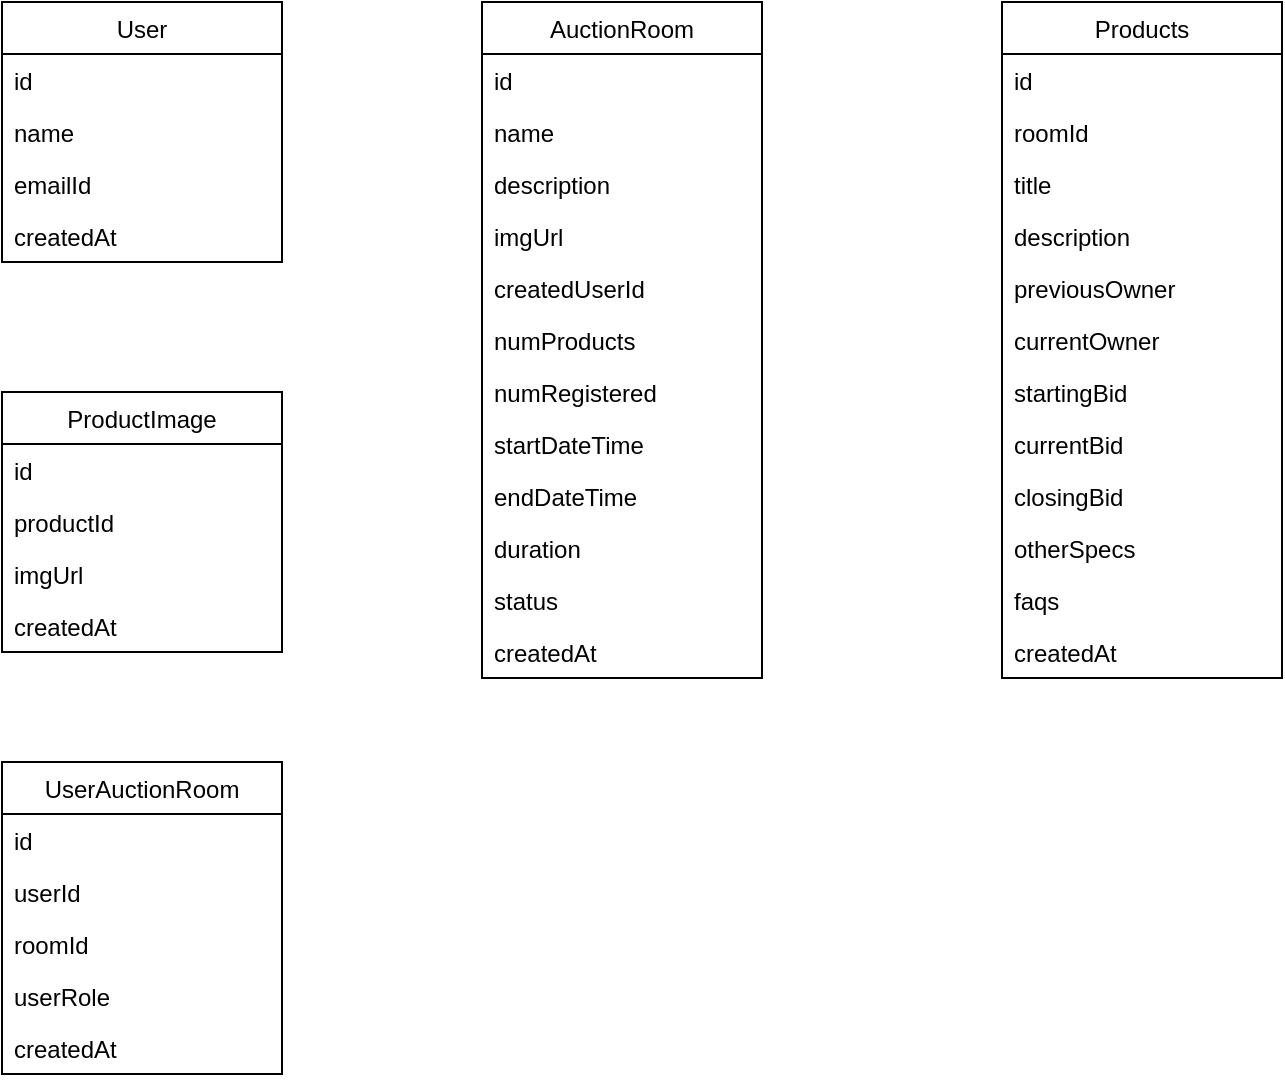 <mxfile version="11.1.4" type="device"><diagram name="primary_draft" id="efa7a0a1-bf9b-a30e-e6df-94a7791c09e9"><mxGraphModel dx="782" dy="515" grid="1" gridSize="10" guides="1" tooltips="1" connect="1" arrows="1" fold="1" page="1" pageScale="1" pageWidth="826" pageHeight="1169" background="#ffffff" math="0" shadow="0"><root><mxCell id="0"/><mxCell id="1" parent="0"/><mxCell id="DExcEiDTLa4g89AM0ZVc-114" value="User" style="swimlane;fontStyle=0;childLayout=stackLayout;horizontal=1;startSize=26;fillColor=none;horizontalStack=0;resizeParent=1;resizeParentMax=0;resizeLast=0;collapsible=1;marginBottom=0;" vertex="1" parent="1"><mxGeometry x="40" y="40" width="140" height="130" as="geometry"/></mxCell><mxCell id="DExcEiDTLa4g89AM0ZVc-115" value="id" style="text;strokeColor=none;fillColor=none;align=left;verticalAlign=top;spacingLeft=4;spacingRight=4;overflow=hidden;rotatable=0;points=[[0,0.5],[1,0.5]];portConstraint=eastwest;" vertex="1" parent="DExcEiDTLa4g89AM0ZVc-114"><mxGeometry y="26" width="140" height="26" as="geometry"/></mxCell><mxCell id="DExcEiDTLa4g89AM0ZVc-116" value="name" style="text;strokeColor=none;fillColor=none;align=left;verticalAlign=top;spacingLeft=4;spacingRight=4;overflow=hidden;rotatable=0;points=[[0,0.5],[1,0.5]];portConstraint=eastwest;" vertex="1" parent="DExcEiDTLa4g89AM0ZVc-114"><mxGeometry y="52" width="140" height="26" as="geometry"/></mxCell><mxCell id="DExcEiDTLa4g89AM0ZVc-117" value="emailId" style="text;strokeColor=none;fillColor=none;align=left;verticalAlign=top;spacingLeft=4;spacingRight=4;overflow=hidden;rotatable=0;points=[[0,0.5],[1,0.5]];portConstraint=eastwest;" vertex="1" parent="DExcEiDTLa4g89AM0ZVc-114"><mxGeometry y="78" width="140" height="26" as="geometry"/></mxCell><mxCell id="DExcEiDTLa4g89AM0ZVc-118" value="createdAt" style="text;strokeColor=none;fillColor=none;align=left;verticalAlign=top;spacingLeft=4;spacingRight=4;overflow=hidden;rotatable=0;points=[[0,0.5],[1,0.5]];portConstraint=eastwest;" vertex="1" parent="DExcEiDTLa4g89AM0ZVc-114"><mxGeometry y="104" width="140" height="26" as="geometry"/></mxCell><mxCell id="DExcEiDTLa4g89AM0ZVc-130" value="AuctionRoom" style="swimlane;fontStyle=0;childLayout=stackLayout;horizontal=1;startSize=26;fillColor=none;horizontalStack=0;resizeParent=1;resizeParentMax=0;resizeLast=0;collapsible=1;marginBottom=0;" vertex="1" parent="1"><mxGeometry x="280" y="40" width="140" height="338" as="geometry"/></mxCell><mxCell id="DExcEiDTLa4g89AM0ZVc-131" value="id" style="text;strokeColor=none;fillColor=none;align=left;verticalAlign=top;spacingLeft=4;spacingRight=4;overflow=hidden;rotatable=0;points=[[0,0.5],[1,0.5]];portConstraint=eastwest;" vertex="1" parent="DExcEiDTLa4g89AM0ZVc-130"><mxGeometry y="26" width="140" height="26" as="geometry"/></mxCell><mxCell id="DExcEiDTLa4g89AM0ZVc-149" value="name" style="text;strokeColor=none;fillColor=none;align=left;verticalAlign=top;spacingLeft=4;spacingRight=4;overflow=hidden;rotatable=0;points=[[0,0.5],[1,0.5]];portConstraint=eastwest;" vertex="1" parent="DExcEiDTLa4g89AM0ZVc-130"><mxGeometry y="52" width="140" height="26" as="geometry"/></mxCell><mxCell id="DExcEiDTLa4g89AM0ZVc-150" value="description" style="text;strokeColor=none;fillColor=none;align=left;verticalAlign=top;spacingLeft=4;spacingRight=4;overflow=hidden;rotatable=0;points=[[0,0.5],[1,0.5]];portConstraint=eastwest;" vertex="1" parent="DExcEiDTLa4g89AM0ZVc-130"><mxGeometry y="78" width="140" height="26" as="geometry"/></mxCell><mxCell id="DExcEiDTLa4g89AM0ZVc-151" value="imgUrl" style="text;strokeColor=none;fillColor=none;align=left;verticalAlign=top;spacingLeft=4;spacingRight=4;overflow=hidden;rotatable=0;points=[[0,0.5],[1,0.5]];portConstraint=eastwest;" vertex="1" parent="DExcEiDTLa4g89AM0ZVc-130"><mxGeometry y="104" width="140" height="26" as="geometry"/></mxCell><mxCell id="DExcEiDTLa4g89AM0ZVc-132" value="createdUserId" style="text;strokeColor=none;fillColor=none;align=left;verticalAlign=top;spacingLeft=4;spacingRight=4;overflow=hidden;rotatable=0;points=[[0,0.5],[1,0.5]];portConstraint=eastwest;" vertex="1" parent="DExcEiDTLa4g89AM0ZVc-130"><mxGeometry y="130" width="140" height="26" as="geometry"/></mxCell><mxCell id="DExcEiDTLa4g89AM0ZVc-136" value="numProducts" style="text;strokeColor=none;fillColor=none;align=left;verticalAlign=top;spacingLeft=4;spacingRight=4;overflow=hidden;rotatable=0;points=[[0,0.5],[1,0.5]];portConstraint=eastwest;" vertex="1" parent="DExcEiDTLa4g89AM0ZVc-130"><mxGeometry y="156" width="140" height="26" as="geometry"/></mxCell><mxCell id="DExcEiDTLa4g89AM0ZVc-140" value="numRegistered" style="text;strokeColor=none;fillColor=none;align=left;verticalAlign=top;spacingLeft=4;spacingRight=4;overflow=hidden;rotatable=0;points=[[0,0.5],[1,0.5]];portConstraint=eastwest;" vertex="1" parent="DExcEiDTLa4g89AM0ZVc-130"><mxGeometry y="182" width="140" height="26" as="geometry"/></mxCell><mxCell id="DExcEiDTLa4g89AM0ZVc-134" value="startDateTime" style="text;strokeColor=none;fillColor=none;align=left;verticalAlign=top;spacingLeft=4;spacingRight=4;overflow=hidden;rotatable=0;points=[[0,0.5],[1,0.5]];portConstraint=eastwest;" vertex="1" parent="DExcEiDTLa4g89AM0ZVc-130"><mxGeometry y="208" width="140" height="26" as="geometry"/></mxCell><mxCell id="DExcEiDTLa4g89AM0ZVc-137" value="endDateTime" style="text;strokeColor=none;fillColor=none;align=left;verticalAlign=top;spacingLeft=4;spacingRight=4;overflow=hidden;rotatable=0;points=[[0,0.5],[1,0.5]];portConstraint=eastwest;" vertex="1" parent="DExcEiDTLa4g89AM0ZVc-130"><mxGeometry y="234" width="140" height="26" as="geometry"/></mxCell><mxCell id="DExcEiDTLa4g89AM0ZVc-138" value="duration" style="text;strokeColor=none;fillColor=none;align=left;verticalAlign=top;spacingLeft=4;spacingRight=4;overflow=hidden;rotatable=0;points=[[0,0.5],[1,0.5]];portConstraint=eastwest;" vertex="1" parent="DExcEiDTLa4g89AM0ZVc-130"><mxGeometry y="260" width="140" height="26" as="geometry"/></mxCell><mxCell id="DExcEiDTLa4g89AM0ZVc-139" value="status" style="text;strokeColor=none;fillColor=none;align=left;verticalAlign=top;spacingLeft=4;spacingRight=4;overflow=hidden;rotatable=0;points=[[0,0.5],[1,0.5]];portConstraint=eastwest;" vertex="1" parent="DExcEiDTLa4g89AM0ZVc-130"><mxGeometry y="286" width="140" height="26" as="geometry"/></mxCell><mxCell id="DExcEiDTLa4g89AM0ZVc-135" value="createdAt" style="text;strokeColor=none;fillColor=none;align=left;verticalAlign=top;spacingLeft=4;spacingRight=4;overflow=hidden;rotatable=0;points=[[0,0.5],[1,0.5]];portConstraint=eastwest;" vertex="1" parent="DExcEiDTLa4g89AM0ZVc-130"><mxGeometry y="312" width="140" height="26" as="geometry"/></mxCell><mxCell id="DExcEiDTLa4g89AM0ZVc-141" value="Products" style="swimlane;fontStyle=0;childLayout=stackLayout;horizontal=1;startSize=26;fillColor=none;horizontalStack=0;resizeParent=1;resizeParentMax=0;resizeLast=0;collapsible=1;marginBottom=0;" vertex="1" parent="1"><mxGeometry x="540" y="40" width="140" height="338" as="geometry"/></mxCell><mxCell id="DExcEiDTLa4g89AM0ZVc-142" value="id" style="text;strokeColor=none;fillColor=none;align=left;verticalAlign=top;spacingLeft=4;spacingRight=4;overflow=hidden;rotatable=0;points=[[0,0.5],[1,0.5]];portConstraint=eastwest;" vertex="1" parent="DExcEiDTLa4g89AM0ZVc-141"><mxGeometry y="26" width="140" height="26" as="geometry"/></mxCell><mxCell id="DExcEiDTLa4g89AM0ZVc-143" value="roomId" style="text;strokeColor=none;fillColor=none;align=left;verticalAlign=top;spacingLeft=4;spacingRight=4;overflow=hidden;rotatable=0;points=[[0,0.5],[1,0.5]];portConstraint=eastwest;" vertex="1" parent="DExcEiDTLa4g89AM0ZVc-141"><mxGeometry y="52" width="140" height="26" as="geometry"/></mxCell><mxCell id="DExcEiDTLa4g89AM0ZVc-147" value="title" style="text;strokeColor=none;fillColor=none;align=left;verticalAlign=top;spacingLeft=4;spacingRight=4;overflow=hidden;rotatable=0;points=[[0,0.5],[1,0.5]];portConstraint=eastwest;" vertex="1" parent="DExcEiDTLa4g89AM0ZVc-141"><mxGeometry y="78" width="140" height="26" as="geometry"/></mxCell><mxCell id="DExcEiDTLa4g89AM0ZVc-152" value="description" style="text;strokeColor=none;fillColor=none;align=left;verticalAlign=top;spacingLeft=4;spacingRight=4;overflow=hidden;rotatable=0;points=[[0,0.5],[1,0.5]];portConstraint=eastwest;" vertex="1" parent="DExcEiDTLa4g89AM0ZVc-141"><mxGeometry y="104" width="140" height="26" as="geometry"/></mxCell><mxCell id="DExcEiDTLa4g89AM0ZVc-144" value="previousOwner" style="text;strokeColor=none;fillColor=none;align=left;verticalAlign=top;spacingLeft=4;spacingRight=4;overflow=hidden;rotatable=0;points=[[0,0.5],[1,0.5]];portConstraint=eastwest;" vertex="1" parent="DExcEiDTLa4g89AM0ZVc-141"><mxGeometry y="130" width="140" height="26" as="geometry"/></mxCell><mxCell id="DExcEiDTLa4g89AM0ZVc-148" value="currentOwner" style="text;strokeColor=none;fillColor=none;align=left;verticalAlign=top;spacingLeft=4;spacingRight=4;overflow=hidden;rotatable=0;points=[[0,0.5],[1,0.5]];portConstraint=eastwest;" vertex="1" parent="DExcEiDTLa4g89AM0ZVc-141"><mxGeometry y="156" width="140" height="26" as="geometry"/></mxCell><mxCell id="DExcEiDTLa4g89AM0ZVc-145" value="startingBid" style="text;strokeColor=none;fillColor=none;align=left;verticalAlign=top;spacingLeft=4;spacingRight=4;overflow=hidden;rotatable=0;points=[[0,0.5],[1,0.5]];portConstraint=eastwest;" vertex="1" parent="DExcEiDTLa4g89AM0ZVc-141"><mxGeometry y="182" width="140" height="26" as="geometry"/></mxCell><mxCell id="DExcEiDTLa4g89AM0ZVc-155" value="currentBid" style="text;strokeColor=none;fillColor=none;align=left;verticalAlign=top;spacingLeft=4;spacingRight=4;overflow=hidden;rotatable=0;points=[[0,0.5],[1,0.5]];portConstraint=eastwest;" vertex="1" parent="DExcEiDTLa4g89AM0ZVc-141"><mxGeometry y="208" width="140" height="26" as="geometry"/></mxCell><mxCell id="DExcEiDTLa4g89AM0ZVc-156" value="closingBid" style="text;strokeColor=none;fillColor=none;align=left;verticalAlign=top;spacingLeft=4;spacingRight=4;overflow=hidden;rotatable=0;points=[[0,0.5],[1,0.5]];portConstraint=eastwest;" vertex="1" parent="DExcEiDTLa4g89AM0ZVc-141"><mxGeometry y="234" width="140" height="26" as="geometry"/></mxCell><mxCell id="DExcEiDTLa4g89AM0ZVc-153" value="otherSpecs" style="text;strokeColor=none;fillColor=none;align=left;verticalAlign=top;spacingLeft=4;spacingRight=4;overflow=hidden;rotatable=0;points=[[0,0.5],[1,0.5]];portConstraint=eastwest;" vertex="1" parent="DExcEiDTLa4g89AM0ZVc-141"><mxGeometry y="260" width="140" height="26" as="geometry"/></mxCell><mxCell id="DExcEiDTLa4g89AM0ZVc-154" value="faqs" style="text;strokeColor=none;fillColor=none;align=left;verticalAlign=top;spacingLeft=4;spacingRight=4;overflow=hidden;rotatable=0;points=[[0,0.5],[1,0.5]];portConstraint=eastwest;" vertex="1" parent="DExcEiDTLa4g89AM0ZVc-141"><mxGeometry y="286" width="140" height="26" as="geometry"/></mxCell><mxCell id="DExcEiDTLa4g89AM0ZVc-170" value="createdAt" style="text;strokeColor=none;fillColor=none;align=left;verticalAlign=top;spacingLeft=4;spacingRight=4;overflow=hidden;rotatable=0;points=[[0,0.5],[1,0.5]];portConstraint=eastwest;" vertex="1" parent="DExcEiDTLa4g89AM0ZVc-141"><mxGeometry y="312" width="140" height="26" as="geometry"/></mxCell><mxCell id="DExcEiDTLa4g89AM0ZVc-157" value="ProductImage" style="swimlane;fontStyle=0;childLayout=stackLayout;horizontal=1;startSize=26;fillColor=none;horizontalStack=0;resizeParent=1;resizeParentMax=0;resizeLast=0;collapsible=1;marginBottom=0;" vertex="1" parent="1"><mxGeometry x="40" y="235" width="140" height="130" as="geometry"/></mxCell><mxCell id="DExcEiDTLa4g89AM0ZVc-158" value="id" style="text;strokeColor=none;fillColor=none;align=left;verticalAlign=top;spacingLeft=4;spacingRight=4;overflow=hidden;rotatable=0;points=[[0,0.5],[1,0.5]];portConstraint=eastwest;" vertex="1" parent="DExcEiDTLa4g89AM0ZVc-157"><mxGeometry y="26" width="140" height="26" as="geometry"/></mxCell><mxCell id="DExcEiDTLa4g89AM0ZVc-159" value="productId" style="text;strokeColor=none;fillColor=none;align=left;verticalAlign=top;spacingLeft=4;spacingRight=4;overflow=hidden;rotatable=0;points=[[0,0.5],[1,0.5]];portConstraint=eastwest;" vertex="1" parent="DExcEiDTLa4g89AM0ZVc-157"><mxGeometry y="52" width="140" height="26" as="geometry"/></mxCell><mxCell id="DExcEiDTLa4g89AM0ZVc-160" value="imgUrl" style="text;strokeColor=none;fillColor=none;align=left;verticalAlign=top;spacingLeft=4;spacingRight=4;overflow=hidden;rotatable=0;points=[[0,0.5],[1,0.5]];portConstraint=eastwest;" vertex="1" parent="DExcEiDTLa4g89AM0ZVc-157"><mxGeometry y="78" width="140" height="26" as="geometry"/></mxCell><mxCell id="DExcEiDTLa4g89AM0ZVc-169" value="createdAt" style="text;strokeColor=none;fillColor=none;align=left;verticalAlign=top;spacingLeft=4;spacingRight=4;overflow=hidden;rotatable=0;points=[[0,0.5],[1,0.5]];portConstraint=eastwest;" vertex="1" parent="DExcEiDTLa4g89AM0ZVc-157"><mxGeometry y="104" width="140" height="26" as="geometry"/></mxCell><mxCell id="DExcEiDTLa4g89AM0ZVc-161" value="UserAuctionRoom" style="swimlane;fontStyle=0;childLayout=stackLayout;horizontal=1;startSize=26;fillColor=none;horizontalStack=0;resizeParent=1;resizeParentMax=0;resizeLast=0;collapsible=1;marginBottom=0;" vertex="1" parent="1"><mxGeometry x="40" y="420" width="140" height="156" as="geometry"/></mxCell><mxCell id="DExcEiDTLa4g89AM0ZVc-162" value="id" style="text;strokeColor=none;fillColor=none;align=left;verticalAlign=top;spacingLeft=4;spacingRight=4;overflow=hidden;rotatable=0;points=[[0,0.5],[1,0.5]];portConstraint=eastwest;" vertex="1" parent="DExcEiDTLa4g89AM0ZVc-161"><mxGeometry y="26" width="140" height="26" as="geometry"/></mxCell><mxCell id="DExcEiDTLa4g89AM0ZVc-163" value="userId" style="text;strokeColor=none;fillColor=none;align=left;verticalAlign=top;spacingLeft=4;spacingRight=4;overflow=hidden;rotatable=0;points=[[0,0.5],[1,0.5]];portConstraint=eastwest;" vertex="1" parent="DExcEiDTLa4g89AM0ZVc-161"><mxGeometry y="52" width="140" height="26" as="geometry"/></mxCell><mxCell id="DExcEiDTLa4g89AM0ZVc-164" value="roomId" style="text;strokeColor=none;fillColor=none;align=left;verticalAlign=top;spacingLeft=4;spacingRight=4;overflow=hidden;rotatable=0;points=[[0,0.5],[1,0.5]];portConstraint=eastwest;" vertex="1" parent="DExcEiDTLa4g89AM0ZVc-161"><mxGeometry y="78" width="140" height="26" as="geometry"/></mxCell><mxCell id="DExcEiDTLa4g89AM0ZVc-168" value="userRole" style="text;strokeColor=none;fillColor=none;align=left;verticalAlign=top;spacingLeft=4;spacingRight=4;overflow=hidden;rotatable=0;points=[[0,0.5],[1,0.5]];portConstraint=eastwest;" vertex="1" parent="DExcEiDTLa4g89AM0ZVc-161"><mxGeometry y="104" width="140" height="26" as="geometry"/></mxCell><mxCell id="DExcEiDTLa4g89AM0ZVc-165" value="createdAt" style="text;strokeColor=none;fillColor=none;align=left;verticalAlign=top;spacingLeft=4;spacingRight=4;overflow=hidden;rotatable=0;points=[[0,0.5],[1,0.5]];portConstraint=eastwest;" vertex="1" parent="DExcEiDTLa4g89AM0ZVc-161"><mxGeometry y="130" width="140" height="26" as="geometry"/></mxCell></root></mxGraphModel></diagram></mxfile>